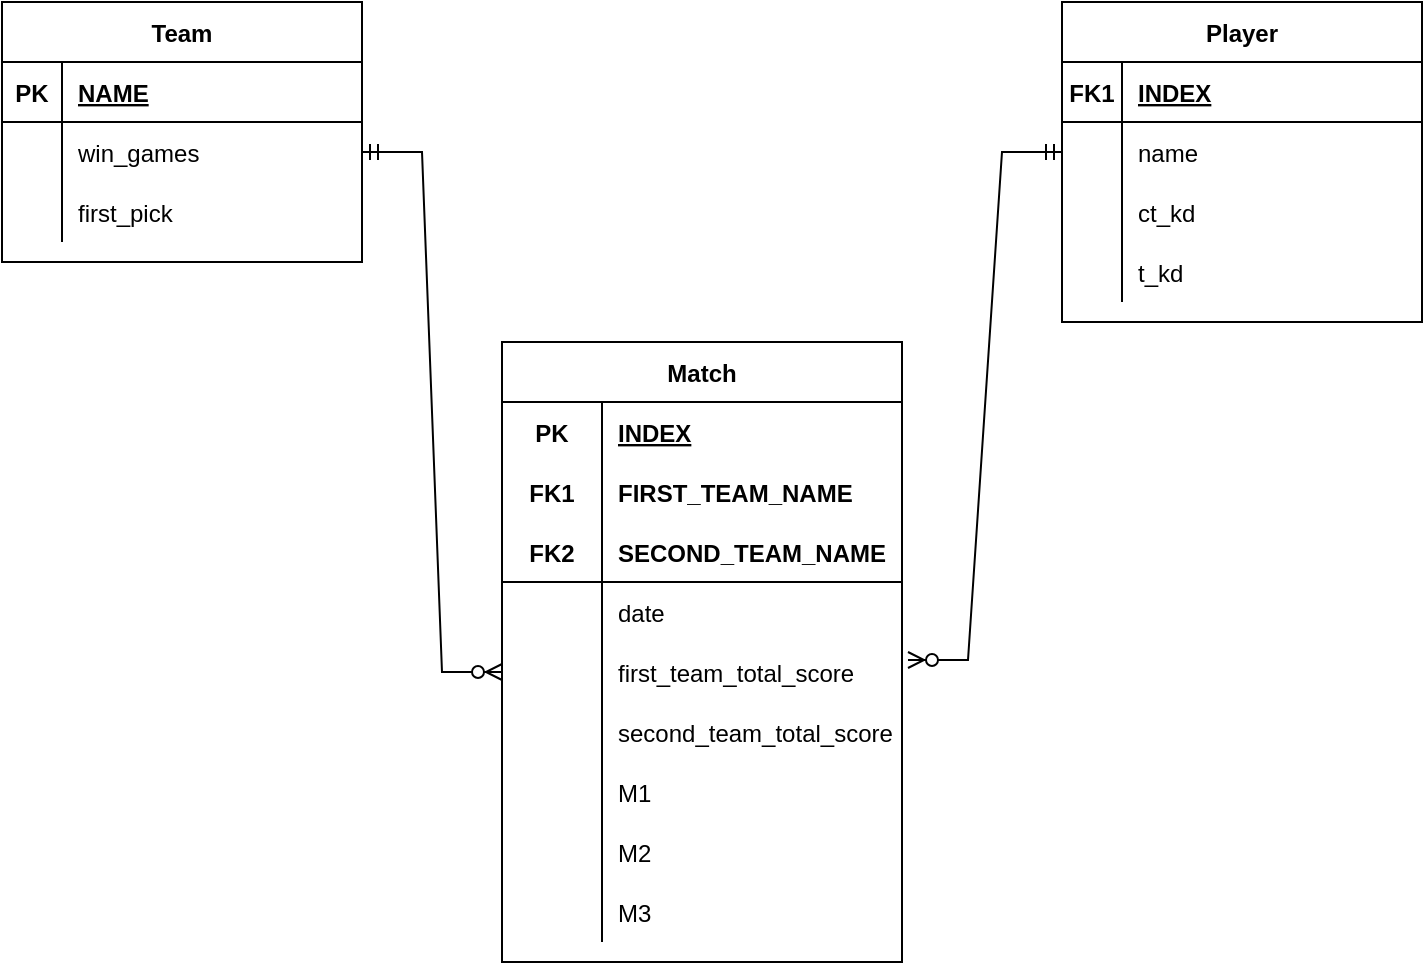 <mxfile version="16.0.3" type="device"><diagram id="LcpuW6A6GJCK_MkqR24H" name="Page-1"><mxGraphModel dx="751" dy="744" grid="1" gridSize="10" guides="1" tooltips="1" connect="1" arrows="1" fold="1" page="1" pageScale="1" pageWidth="827" pageHeight="1169" math="0" shadow="0"><root><mxCell id="0"/><mxCell id="1" parent="0"/><mxCell id="vp7qzS-baKvqoHsHUap7-1" value="Match" style="shape=table;startSize=30;container=1;collapsible=1;childLayout=tableLayout;fixedRows=1;rowLines=0;fontStyle=1;align=center;resizeLast=1;comic=0;" vertex="1" parent="1"><mxGeometry x="300" y="280" width="200" height="310" as="geometry"><mxRectangle x="300" y="280" width="70" height="30" as="alternateBounds"/></mxGeometry></mxCell><mxCell id="vp7qzS-baKvqoHsHUap7-2" style="shape=partialRectangle;collapsible=0;dropTarget=0;pointerEvents=0;fillColor=none;top=0;left=0;bottom=0;right=0;points=[[0,0.5],[1,0.5]];portConstraint=eastwest;comic=0;" vertex="1" parent="vp7qzS-baKvqoHsHUap7-1"><mxGeometry y="30" width="200" height="30" as="geometry"/></mxCell><mxCell id="vp7qzS-baKvqoHsHUap7-3" value="PK" style="shape=partialRectangle;connectable=0;fillColor=none;top=0;left=0;bottom=0;right=0;fontStyle=1;overflow=hidden;comic=0;" vertex="1" parent="vp7qzS-baKvqoHsHUap7-2"><mxGeometry width="50" height="30" as="geometry"><mxRectangle width="50" height="30" as="alternateBounds"/></mxGeometry></mxCell><mxCell id="vp7qzS-baKvqoHsHUap7-4" value="INDEX" style="shape=partialRectangle;connectable=0;fillColor=none;top=0;left=0;bottom=0;right=0;align=left;spacingLeft=6;fontStyle=5;overflow=hidden;comic=0;" vertex="1" parent="vp7qzS-baKvqoHsHUap7-2"><mxGeometry x="50" width="150" height="30" as="geometry"><mxRectangle width="150" height="30" as="alternateBounds"/></mxGeometry></mxCell><mxCell id="vp7qzS-baKvqoHsHUap7-5" value="" style="shape=partialRectangle;collapsible=0;dropTarget=0;pointerEvents=0;fillColor=none;top=0;left=0;bottom=0;right=0;points=[[0,0.5],[1,0.5]];portConstraint=eastwest;comic=0;" vertex="1" parent="vp7qzS-baKvqoHsHUap7-1"><mxGeometry y="60" width="200" height="30" as="geometry"/></mxCell><mxCell id="vp7qzS-baKvqoHsHUap7-6" value="FK1" style="shape=partialRectangle;connectable=0;fillColor=none;top=0;left=0;bottom=0;right=0;fontStyle=1;overflow=hidden;comic=0;" vertex="1" parent="vp7qzS-baKvqoHsHUap7-5"><mxGeometry width="50" height="30" as="geometry"><mxRectangle width="50" height="30" as="alternateBounds"/></mxGeometry></mxCell><mxCell id="vp7qzS-baKvqoHsHUap7-7" value="FIRST_TEAM_NAME" style="shape=partialRectangle;connectable=0;fillColor=none;top=0;left=0;bottom=0;right=0;align=left;spacingLeft=6;fontStyle=1;overflow=hidden;comic=0;" vertex="1" parent="vp7qzS-baKvqoHsHUap7-5"><mxGeometry x="50" width="150" height="30" as="geometry"><mxRectangle width="150" height="30" as="alternateBounds"/></mxGeometry></mxCell><mxCell id="vp7qzS-baKvqoHsHUap7-8" value="" style="shape=partialRectangle;collapsible=0;dropTarget=0;pointerEvents=0;fillColor=none;top=0;left=0;bottom=1;right=0;points=[[0,0.5],[1,0.5]];portConstraint=eastwest;comic=0;" vertex="1" parent="vp7qzS-baKvqoHsHUap7-1"><mxGeometry y="90" width="200" height="30" as="geometry"/></mxCell><mxCell id="vp7qzS-baKvqoHsHUap7-9" value="FK2" style="shape=partialRectangle;connectable=0;fillColor=none;top=0;left=0;bottom=0;right=0;fontStyle=1;overflow=hidden;comic=0;" vertex="1" parent="vp7qzS-baKvqoHsHUap7-8"><mxGeometry width="50" height="30" as="geometry"><mxRectangle width="50" height="30" as="alternateBounds"/></mxGeometry></mxCell><mxCell id="vp7qzS-baKvqoHsHUap7-10" value="SECOND_TEAM_NAME" style="shape=partialRectangle;connectable=0;fillColor=none;top=0;left=0;bottom=0;right=0;align=left;spacingLeft=6;fontStyle=1;overflow=hidden;comic=0;" vertex="1" parent="vp7qzS-baKvqoHsHUap7-8"><mxGeometry x="50" width="150" height="30" as="geometry"><mxRectangle width="150" height="30" as="alternateBounds"/></mxGeometry></mxCell><mxCell id="vp7qzS-baKvqoHsHUap7-87" value="" style="shape=partialRectangle;collapsible=0;dropTarget=0;pointerEvents=0;fillColor=none;top=0;left=0;bottom=0;right=0;points=[[0,0.5],[1,0.5]];portConstraint=eastwest;strokeColor=default;" vertex="1" parent="vp7qzS-baKvqoHsHUap7-1"><mxGeometry y="120" width="200" height="30" as="geometry"/></mxCell><mxCell id="vp7qzS-baKvqoHsHUap7-88" value="" style="shape=partialRectangle;connectable=0;fillColor=none;top=0;left=0;bottom=0;right=0;editable=1;overflow=hidden;strokeColor=default;" vertex="1" parent="vp7qzS-baKvqoHsHUap7-87"><mxGeometry width="50" height="30" as="geometry"><mxRectangle width="50" height="30" as="alternateBounds"/></mxGeometry></mxCell><mxCell id="vp7qzS-baKvqoHsHUap7-89" value="date" style="shape=partialRectangle;connectable=0;fillColor=none;top=0;left=0;bottom=0;right=0;align=left;spacingLeft=6;overflow=hidden;strokeColor=default;" vertex="1" parent="vp7qzS-baKvqoHsHUap7-87"><mxGeometry x="50" width="150" height="30" as="geometry"><mxRectangle width="150" height="30" as="alternateBounds"/></mxGeometry></mxCell><mxCell id="vp7qzS-baKvqoHsHUap7-94" value="" style="shape=partialRectangle;collapsible=0;dropTarget=0;pointerEvents=0;fillColor=none;top=0;left=0;bottom=0;right=0;points=[[0,0.5],[1,0.5]];portConstraint=eastwest;strokeColor=default;" vertex="1" parent="vp7qzS-baKvqoHsHUap7-1"><mxGeometry y="150" width="200" height="30" as="geometry"/></mxCell><mxCell id="vp7qzS-baKvqoHsHUap7-95" value="" style="shape=partialRectangle;connectable=0;fillColor=none;top=0;left=0;bottom=0;right=0;editable=1;overflow=hidden;strokeColor=default;" vertex="1" parent="vp7qzS-baKvqoHsHUap7-94"><mxGeometry width="50" height="30" as="geometry"><mxRectangle width="50" height="30" as="alternateBounds"/></mxGeometry></mxCell><mxCell id="vp7qzS-baKvqoHsHUap7-96" value="first_team_total_score" style="shape=partialRectangle;connectable=0;fillColor=none;top=0;left=0;bottom=0;right=0;align=left;spacingLeft=6;overflow=hidden;strokeColor=default;fontStyle=0" vertex="1" parent="vp7qzS-baKvqoHsHUap7-94"><mxGeometry x="50" width="150" height="30" as="geometry"><mxRectangle width="150" height="30" as="alternateBounds"/></mxGeometry></mxCell><mxCell id="vp7qzS-baKvqoHsHUap7-98" value="" style="shape=partialRectangle;collapsible=0;dropTarget=0;pointerEvents=0;fillColor=none;top=0;left=0;bottom=0;right=0;points=[[0,0.5],[1,0.5]];portConstraint=eastwest;strokeColor=default;" vertex="1" parent="vp7qzS-baKvqoHsHUap7-1"><mxGeometry y="180" width="200" height="30" as="geometry"/></mxCell><mxCell id="vp7qzS-baKvqoHsHUap7-99" value="" style="shape=partialRectangle;connectable=0;fillColor=none;top=0;left=0;bottom=0;right=0;editable=1;overflow=hidden;strokeColor=default;" vertex="1" parent="vp7qzS-baKvqoHsHUap7-98"><mxGeometry width="50" height="30" as="geometry"><mxRectangle width="50" height="30" as="alternateBounds"/></mxGeometry></mxCell><mxCell id="vp7qzS-baKvqoHsHUap7-100" value="second_team_total_score" style="shape=partialRectangle;connectable=0;fillColor=none;top=0;left=0;bottom=0;right=0;align=left;spacingLeft=6;overflow=hidden;strokeColor=default;fontStyle=0" vertex="1" parent="vp7qzS-baKvqoHsHUap7-98"><mxGeometry x="50" width="150" height="30" as="geometry"><mxRectangle width="150" height="30" as="alternateBounds"/></mxGeometry></mxCell><mxCell id="vp7qzS-baKvqoHsHUap7-11" value="" style="shape=partialRectangle;collapsible=0;dropTarget=0;pointerEvents=0;fillColor=none;top=0;left=0;bottom=0;right=0;points=[[0,0.5],[1,0.5]];portConstraint=eastwest;comic=0;" vertex="1" parent="vp7qzS-baKvqoHsHUap7-1"><mxGeometry y="210" width="200" height="30" as="geometry"/></mxCell><mxCell id="vp7qzS-baKvqoHsHUap7-12" value="" style="shape=partialRectangle;connectable=0;fillColor=none;top=0;left=0;bottom=0;right=0;editable=1;overflow=hidden;comic=0;" vertex="1" parent="vp7qzS-baKvqoHsHUap7-11"><mxGeometry width="50" height="30" as="geometry"><mxRectangle width="50" height="30" as="alternateBounds"/></mxGeometry></mxCell><mxCell id="vp7qzS-baKvqoHsHUap7-13" value="M1" style="shape=partialRectangle;connectable=0;fillColor=none;top=0;left=0;bottom=0;right=0;align=left;spacingLeft=6;overflow=hidden;comic=0;" vertex="1" parent="vp7qzS-baKvqoHsHUap7-11"><mxGeometry x="50" width="150" height="30" as="geometry"><mxRectangle width="150" height="30" as="alternateBounds"/></mxGeometry></mxCell><mxCell id="vp7qzS-baKvqoHsHUap7-14" value="" style="shape=partialRectangle;collapsible=0;dropTarget=0;pointerEvents=0;fillColor=none;top=0;left=0;bottom=0;right=0;points=[[0,0.5],[1,0.5]];portConstraint=eastwest;comic=0;" vertex="1" parent="vp7qzS-baKvqoHsHUap7-1"><mxGeometry y="240" width="200" height="30" as="geometry"/></mxCell><mxCell id="vp7qzS-baKvqoHsHUap7-15" value="" style="shape=partialRectangle;connectable=0;fillColor=none;top=0;left=0;bottom=0;right=0;editable=1;overflow=hidden;comic=0;" vertex="1" parent="vp7qzS-baKvqoHsHUap7-14"><mxGeometry width="50" height="30" as="geometry"><mxRectangle width="50" height="30" as="alternateBounds"/></mxGeometry></mxCell><mxCell id="vp7qzS-baKvqoHsHUap7-16" value="M2" style="shape=partialRectangle;connectable=0;fillColor=none;top=0;left=0;bottom=0;right=0;align=left;spacingLeft=6;overflow=hidden;comic=0;" vertex="1" parent="vp7qzS-baKvqoHsHUap7-14"><mxGeometry x="50" width="150" height="30" as="geometry"><mxRectangle width="150" height="30" as="alternateBounds"/></mxGeometry></mxCell><mxCell id="vp7qzS-baKvqoHsHUap7-83" value="" style="shape=partialRectangle;collapsible=0;dropTarget=0;pointerEvents=0;fillColor=none;top=0;left=0;bottom=0;right=0;points=[[0,0.5],[1,0.5]];portConstraint=eastwest;strokeColor=default;" vertex="1" parent="vp7qzS-baKvqoHsHUap7-1"><mxGeometry y="270" width="200" height="30" as="geometry"/></mxCell><mxCell id="vp7qzS-baKvqoHsHUap7-84" value="" style="shape=partialRectangle;connectable=0;fillColor=none;top=0;left=0;bottom=0;right=0;editable=1;overflow=hidden;strokeColor=default;" vertex="1" parent="vp7qzS-baKvqoHsHUap7-83"><mxGeometry width="50" height="30" as="geometry"><mxRectangle width="50" height="30" as="alternateBounds"/></mxGeometry></mxCell><mxCell id="vp7qzS-baKvqoHsHUap7-85" value="M3" style="shape=partialRectangle;connectable=0;fillColor=none;top=0;left=0;bottom=0;right=0;align=left;spacingLeft=6;overflow=hidden;strokeColor=default;" vertex="1" parent="vp7qzS-baKvqoHsHUap7-83"><mxGeometry x="50" width="150" height="30" as="geometry"><mxRectangle width="150" height="30" as="alternateBounds"/></mxGeometry></mxCell><mxCell id="vp7qzS-baKvqoHsHUap7-17" value="Team" style="shape=table;startSize=30;container=1;collapsible=1;childLayout=tableLayout;fixedRows=1;rowLines=0;fontStyle=1;align=center;resizeLast=1;" vertex="1" parent="1"><mxGeometry x="50" y="110" width="180" height="130" as="geometry"><mxRectangle x="50" y="110" width="60" height="30" as="alternateBounds"/></mxGeometry></mxCell><mxCell id="vp7qzS-baKvqoHsHUap7-18" value="" style="shape=partialRectangle;collapsible=0;dropTarget=0;pointerEvents=0;fillColor=none;top=0;left=0;bottom=1;right=0;points=[[0,0.5],[1,0.5]];portConstraint=eastwest;" vertex="1" parent="vp7qzS-baKvqoHsHUap7-17"><mxGeometry y="30" width="180" height="30" as="geometry"/></mxCell><mxCell id="vp7qzS-baKvqoHsHUap7-19" value="PK" style="shape=partialRectangle;connectable=0;fillColor=none;top=0;left=0;bottom=0;right=0;fontStyle=1;overflow=hidden;" vertex="1" parent="vp7qzS-baKvqoHsHUap7-18"><mxGeometry width="30" height="30" as="geometry"><mxRectangle width="30" height="30" as="alternateBounds"/></mxGeometry></mxCell><mxCell id="vp7qzS-baKvqoHsHUap7-20" value="NAME" style="shape=partialRectangle;connectable=0;fillColor=none;top=0;left=0;bottom=0;right=0;align=left;spacingLeft=6;fontStyle=5;overflow=hidden;" vertex="1" parent="vp7qzS-baKvqoHsHUap7-18"><mxGeometry x="30" width="150" height="30" as="geometry"><mxRectangle width="150" height="30" as="alternateBounds"/></mxGeometry></mxCell><mxCell id="vp7qzS-baKvqoHsHUap7-21" value="" style="shape=partialRectangle;collapsible=0;dropTarget=0;pointerEvents=0;fillColor=none;top=0;left=0;bottom=0;right=0;points=[[0,0.5],[1,0.5]];portConstraint=eastwest;" vertex="1" parent="vp7qzS-baKvqoHsHUap7-17"><mxGeometry y="60" width="180" height="30" as="geometry"/></mxCell><mxCell id="vp7qzS-baKvqoHsHUap7-22" value="" style="shape=partialRectangle;connectable=0;fillColor=none;top=0;left=0;bottom=0;right=0;editable=1;overflow=hidden;" vertex="1" parent="vp7qzS-baKvqoHsHUap7-21"><mxGeometry width="30" height="30" as="geometry"><mxRectangle width="30" height="30" as="alternateBounds"/></mxGeometry></mxCell><mxCell id="vp7qzS-baKvqoHsHUap7-23" value="win_games" style="shape=partialRectangle;connectable=0;fillColor=none;top=0;left=0;bottom=0;right=0;align=left;spacingLeft=6;overflow=hidden;" vertex="1" parent="vp7qzS-baKvqoHsHUap7-21"><mxGeometry x="30" width="150" height="30" as="geometry"><mxRectangle width="150" height="30" as="alternateBounds"/></mxGeometry></mxCell><mxCell id="vp7qzS-baKvqoHsHUap7-24" value="" style="shape=partialRectangle;collapsible=0;dropTarget=0;pointerEvents=0;fillColor=none;top=0;left=0;bottom=0;right=0;points=[[0,0.5],[1,0.5]];portConstraint=eastwest;" vertex="1" parent="vp7qzS-baKvqoHsHUap7-17"><mxGeometry y="90" width="180" height="30" as="geometry"/></mxCell><mxCell id="vp7qzS-baKvqoHsHUap7-25" value="" style="shape=partialRectangle;connectable=0;fillColor=none;top=0;left=0;bottom=0;right=0;editable=1;overflow=hidden;" vertex="1" parent="vp7qzS-baKvqoHsHUap7-24"><mxGeometry width="30" height="30" as="geometry"><mxRectangle width="30" height="30" as="alternateBounds"/></mxGeometry></mxCell><mxCell id="vp7qzS-baKvqoHsHUap7-26" value="first_pick" style="shape=partialRectangle;connectable=0;fillColor=none;top=0;left=0;bottom=0;right=0;align=left;spacingLeft=6;overflow=hidden;" vertex="1" parent="vp7qzS-baKvqoHsHUap7-24"><mxGeometry x="30" width="150" height="30" as="geometry"><mxRectangle width="150" height="30" as="alternateBounds"/></mxGeometry></mxCell><mxCell id="vp7qzS-baKvqoHsHUap7-153" value="Player" style="shape=table;startSize=30;container=1;collapsible=1;childLayout=tableLayout;fixedRows=1;rowLines=0;fontStyle=1;align=center;resizeLast=1;" vertex="1" parent="1"><mxGeometry x="580" y="110" width="180" height="160" as="geometry"/></mxCell><mxCell id="vp7qzS-baKvqoHsHUap7-154" value="" style="shape=partialRectangle;collapsible=0;dropTarget=0;pointerEvents=0;fillColor=none;top=0;left=0;bottom=1;right=0;points=[[0,0.5],[1,0.5]];portConstraint=eastwest;" vertex="1" parent="vp7qzS-baKvqoHsHUap7-153"><mxGeometry y="30" width="180" height="30" as="geometry"/></mxCell><mxCell id="vp7qzS-baKvqoHsHUap7-155" value="FK1" style="shape=partialRectangle;connectable=0;fillColor=none;top=0;left=0;bottom=0;right=0;fontStyle=1;overflow=hidden;" vertex="1" parent="vp7qzS-baKvqoHsHUap7-154"><mxGeometry width="30" height="30" as="geometry"><mxRectangle width="30" height="30" as="alternateBounds"/></mxGeometry></mxCell><mxCell id="vp7qzS-baKvqoHsHUap7-156" value="INDEX" style="shape=partialRectangle;connectable=0;fillColor=none;top=0;left=0;bottom=0;right=0;align=left;spacingLeft=6;fontStyle=5;overflow=hidden;" vertex="1" parent="vp7qzS-baKvqoHsHUap7-154"><mxGeometry x="30" width="150" height="30" as="geometry"><mxRectangle width="150" height="30" as="alternateBounds"/></mxGeometry></mxCell><mxCell id="vp7qzS-baKvqoHsHUap7-157" value="" style="shape=partialRectangle;collapsible=0;dropTarget=0;pointerEvents=0;fillColor=none;top=0;left=0;bottom=0;right=0;points=[[0,0.5],[1,0.5]];portConstraint=eastwest;" vertex="1" parent="vp7qzS-baKvqoHsHUap7-153"><mxGeometry y="60" width="180" height="30" as="geometry"/></mxCell><mxCell id="vp7qzS-baKvqoHsHUap7-158" value="" style="shape=partialRectangle;connectable=0;fillColor=none;top=0;left=0;bottom=0;right=0;editable=1;overflow=hidden;" vertex="1" parent="vp7qzS-baKvqoHsHUap7-157"><mxGeometry width="30" height="30" as="geometry"><mxRectangle width="30" height="30" as="alternateBounds"/></mxGeometry></mxCell><mxCell id="vp7qzS-baKvqoHsHUap7-159" value="name" style="shape=partialRectangle;connectable=0;fillColor=none;top=0;left=0;bottom=0;right=0;align=left;spacingLeft=6;overflow=hidden;" vertex="1" parent="vp7qzS-baKvqoHsHUap7-157"><mxGeometry x="30" width="150" height="30" as="geometry"><mxRectangle width="150" height="30" as="alternateBounds"/></mxGeometry></mxCell><mxCell id="vp7qzS-baKvqoHsHUap7-160" value="" style="shape=partialRectangle;collapsible=0;dropTarget=0;pointerEvents=0;fillColor=none;top=0;left=0;bottom=0;right=0;points=[[0,0.5],[1,0.5]];portConstraint=eastwest;" vertex="1" parent="vp7qzS-baKvqoHsHUap7-153"><mxGeometry y="90" width="180" height="30" as="geometry"/></mxCell><mxCell id="vp7qzS-baKvqoHsHUap7-161" value="" style="shape=partialRectangle;connectable=0;fillColor=none;top=0;left=0;bottom=0;right=0;editable=1;overflow=hidden;" vertex="1" parent="vp7qzS-baKvqoHsHUap7-160"><mxGeometry width="30" height="30" as="geometry"><mxRectangle width="30" height="30" as="alternateBounds"/></mxGeometry></mxCell><mxCell id="vp7qzS-baKvqoHsHUap7-162" value="ct_kd" style="shape=partialRectangle;connectable=0;fillColor=none;top=0;left=0;bottom=0;right=0;align=left;spacingLeft=6;overflow=hidden;" vertex="1" parent="vp7qzS-baKvqoHsHUap7-160"><mxGeometry x="30" width="150" height="30" as="geometry"><mxRectangle width="150" height="30" as="alternateBounds"/></mxGeometry></mxCell><mxCell id="vp7qzS-baKvqoHsHUap7-150" value="" style="shape=partialRectangle;collapsible=0;dropTarget=0;pointerEvents=0;fillColor=none;top=0;left=0;bottom=0;right=0;points=[[0,0.5],[1,0.5]];portConstraint=eastwest;strokeColor=default;" vertex="1" parent="vp7qzS-baKvqoHsHUap7-153"><mxGeometry y="120" width="180" height="30" as="geometry"/></mxCell><mxCell id="vp7qzS-baKvqoHsHUap7-151" value="" style="shape=partialRectangle;connectable=0;fillColor=none;top=0;left=0;bottom=0;right=0;editable=1;overflow=hidden;strokeColor=default;" vertex="1" parent="vp7qzS-baKvqoHsHUap7-150"><mxGeometry width="30" height="30" as="geometry"><mxRectangle width="30" height="30" as="alternateBounds"/></mxGeometry></mxCell><mxCell id="vp7qzS-baKvqoHsHUap7-152" value="t_kd" style="shape=partialRectangle;connectable=0;fillColor=none;top=0;left=0;bottom=0;right=0;align=left;spacingLeft=6;overflow=hidden;strokeColor=default;" vertex="1" parent="vp7qzS-baKvqoHsHUap7-150"><mxGeometry x="30" width="150" height="30" as="geometry"><mxRectangle width="150" height="30" as="alternateBounds"/></mxGeometry></mxCell><mxCell id="vp7qzS-baKvqoHsHUap7-164" value="" style="edgeStyle=entityRelationEdgeStyle;fontSize=12;html=1;endArrow=ERzeroToMany;startArrow=ERmandOne;rounded=0;exitX=0;exitY=0.5;exitDx=0;exitDy=0;entryX=1.015;entryY=0.3;entryDx=0;entryDy=0;entryPerimeter=0;" edge="1" parent="1" source="vp7qzS-baKvqoHsHUap7-157" target="vp7qzS-baKvqoHsHUap7-94"><mxGeometry width="100" height="100" relative="1" as="geometry"><mxPoint x="590" y="540" as="sourcePoint"/><mxPoint x="690" y="440" as="targetPoint"/></mxGeometry></mxCell><mxCell id="vp7qzS-baKvqoHsHUap7-165" value="" style="edgeStyle=entityRelationEdgeStyle;fontSize=12;html=1;endArrow=ERzeroToMany;startArrow=ERmandOne;rounded=0;entryX=0;entryY=0.5;entryDx=0;entryDy=0;exitX=1;exitY=0.5;exitDx=0;exitDy=0;" edge="1" parent="1" source="vp7qzS-baKvqoHsHUap7-21" target="vp7qzS-baKvqoHsHUap7-94"><mxGeometry width="100" height="100" relative="1" as="geometry"><mxPoint x="120" y="470" as="sourcePoint"/><mxPoint x="220" y="370" as="targetPoint"/></mxGeometry></mxCell></root></mxGraphModel></diagram></mxfile>